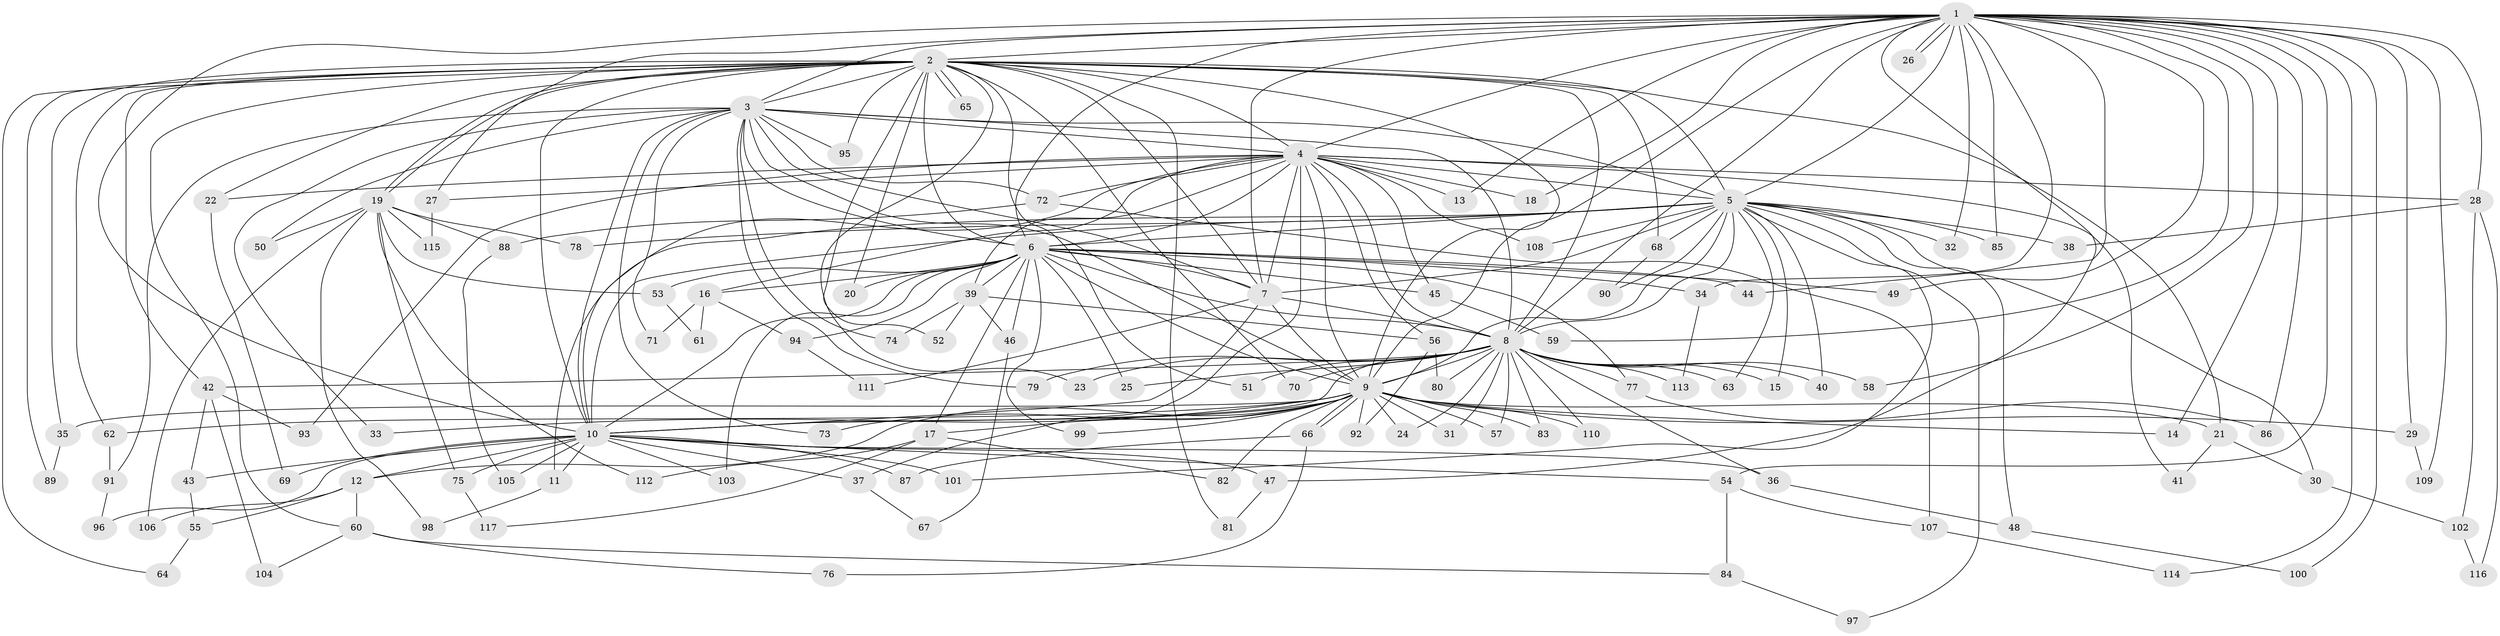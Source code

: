 // Generated by graph-tools (version 1.1) at 2025/14/03/09/25 04:14:16]
// undirected, 117 vertices, 259 edges
graph export_dot {
graph [start="1"]
  node [color=gray90,style=filled];
  1;
  2;
  3;
  4;
  5;
  6;
  7;
  8;
  9;
  10;
  11;
  12;
  13;
  14;
  15;
  16;
  17;
  18;
  19;
  20;
  21;
  22;
  23;
  24;
  25;
  26;
  27;
  28;
  29;
  30;
  31;
  32;
  33;
  34;
  35;
  36;
  37;
  38;
  39;
  40;
  41;
  42;
  43;
  44;
  45;
  46;
  47;
  48;
  49;
  50;
  51;
  52;
  53;
  54;
  55;
  56;
  57;
  58;
  59;
  60;
  61;
  62;
  63;
  64;
  65;
  66;
  67;
  68;
  69;
  70;
  71;
  72;
  73;
  74;
  75;
  76;
  77;
  78;
  79;
  80;
  81;
  82;
  83;
  84;
  85;
  86;
  87;
  88;
  89;
  90;
  91;
  92;
  93;
  94;
  95;
  96;
  97;
  98;
  99;
  100;
  101;
  102;
  103;
  104;
  105;
  106;
  107;
  108;
  109;
  110;
  111;
  112;
  113;
  114;
  115;
  116;
  117;
  1 -- 2;
  1 -- 3;
  1 -- 4;
  1 -- 5;
  1 -- 6;
  1 -- 7;
  1 -- 8;
  1 -- 9;
  1 -- 10;
  1 -- 13;
  1 -- 14;
  1 -- 18;
  1 -- 26;
  1 -- 26;
  1 -- 27;
  1 -- 28;
  1 -- 29;
  1 -- 32;
  1 -- 34;
  1 -- 44;
  1 -- 47;
  1 -- 49;
  1 -- 54;
  1 -- 58;
  1 -- 59;
  1 -- 85;
  1 -- 86;
  1 -- 100;
  1 -- 109;
  1 -- 114;
  2 -- 3;
  2 -- 4;
  2 -- 5;
  2 -- 6;
  2 -- 7;
  2 -- 8;
  2 -- 9;
  2 -- 10;
  2 -- 19;
  2 -- 19;
  2 -- 20;
  2 -- 21;
  2 -- 22;
  2 -- 23;
  2 -- 35;
  2 -- 42;
  2 -- 51;
  2 -- 52;
  2 -- 60;
  2 -- 62;
  2 -- 64;
  2 -- 65;
  2 -- 65;
  2 -- 68;
  2 -- 70;
  2 -- 81;
  2 -- 89;
  2 -- 95;
  3 -- 4;
  3 -- 5;
  3 -- 6;
  3 -- 7;
  3 -- 8;
  3 -- 9;
  3 -- 10;
  3 -- 33;
  3 -- 50;
  3 -- 71;
  3 -- 72;
  3 -- 73;
  3 -- 74;
  3 -- 79;
  3 -- 91;
  3 -- 95;
  4 -- 5;
  4 -- 6;
  4 -- 7;
  4 -- 8;
  4 -- 9;
  4 -- 10;
  4 -- 13;
  4 -- 16;
  4 -- 18;
  4 -- 22;
  4 -- 27;
  4 -- 28;
  4 -- 37;
  4 -- 39;
  4 -- 41;
  4 -- 45;
  4 -- 56;
  4 -- 72;
  4 -- 93;
  4 -- 108;
  5 -- 6;
  5 -- 7;
  5 -- 8;
  5 -- 9;
  5 -- 10;
  5 -- 11;
  5 -- 15;
  5 -- 30;
  5 -- 32;
  5 -- 38;
  5 -- 40;
  5 -- 48;
  5 -- 63;
  5 -- 68;
  5 -- 78;
  5 -- 85;
  5 -- 90;
  5 -- 97;
  5 -- 101;
  5 -- 108;
  6 -- 7;
  6 -- 8;
  6 -- 9;
  6 -- 10;
  6 -- 16;
  6 -- 17;
  6 -- 20;
  6 -- 25;
  6 -- 34;
  6 -- 39;
  6 -- 44;
  6 -- 45;
  6 -- 46;
  6 -- 49;
  6 -- 53;
  6 -- 77;
  6 -- 94;
  6 -- 99;
  6 -- 103;
  7 -- 8;
  7 -- 9;
  7 -- 10;
  7 -- 111;
  8 -- 9;
  8 -- 10;
  8 -- 15;
  8 -- 23;
  8 -- 24;
  8 -- 25;
  8 -- 31;
  8 -- 36;
  8 -- 40;
  8 -- 42;
  8 -- 51;
  8 -- 57;
  8 -- 58;
  8 -- 63;
  8 -- 70;
  8 -- 77;
  8 -- 79;
  8 -- 80;
  8 -- 83;
  8 -- 110;
  8 -- 113;
  9 -- 10;
  9 -- 12;
  9 -- 14;
  9 -- 17;
  9 -- 21;
  9 -- 24;
  9 -- 29;
  9 -- 31;
  9 -- 33;
  9 -- 35;
  9 -- 57;
  9 -- 62;
  9 -- 66;
  9 -- 66;
  9 -- 73;
  9 -- 82;
  9 -- 83;
  9 -- 92;
  9 -- 99;
  9 -- 110;
  10 -- 11;
  10 -- 12;
  10 -- 36;
  10 -- 37;
  10 -- 43;
  10 -- 47;
  10 -- 54;
  10 -- 69;
  10 -- 75;
  10 -- 87;
  10 -- 96;
  10 -- 101;
  10 -- 103;
  10 -- 105;
  11 -- 98;
  12 -- 55;
  12 -- 60;
  12 -- 106;
  16 -- 61;
  16 -- 71;
  16 -- 94;
  17 -- 82;
  17 -- 112;
  17 -- 117;
  19 -- 50;
  19 -- 53;
  19 -- 75;
  19 -- 78;
  19 -- 88;
  19 -- 98;
  19 -- 106;
  19 -- 112;
  19 -- 115;
  21 -- 30;
  21 -- 41;
  22 -- 69;
  27 -- 115;
  28 -- 38;
  28 -- 102;
  28 -- 116;
  29 -- 109;
  30 -- 102;
  34 -- 113;
  35 -- 89;
  36 -- 48;
  37 -- 67;
  39 -- 46;
  39 -- 52;
  39 -- 56;
  39 -- 74;
  42 -- 43;
  42 -- 93;
  42 -- 104;
  43 -- 55;
  45 -- 59;
  46 -- 67;
  47 -- 81;
  48 -- 100;
  53 -- 61;
  54 -- 84;
  54 -- 107;
  55 -- 64;
  56 -- 80;
  56 -- 92;
  60 -- 76;
  60 -- 84;
  60 -- 104;
  62 -- 91;
  66 -- 76;
  66 -- 87;
  68 -- 90;
  72 -- 88;
  72 -- 107;
  75 -- 117;
  77 -- 86;
  84 -- 97;
  88 -- 105;
  91 -- 96;
  94 -- 111;
  102 -- 116;
  107 -- 114;
}
